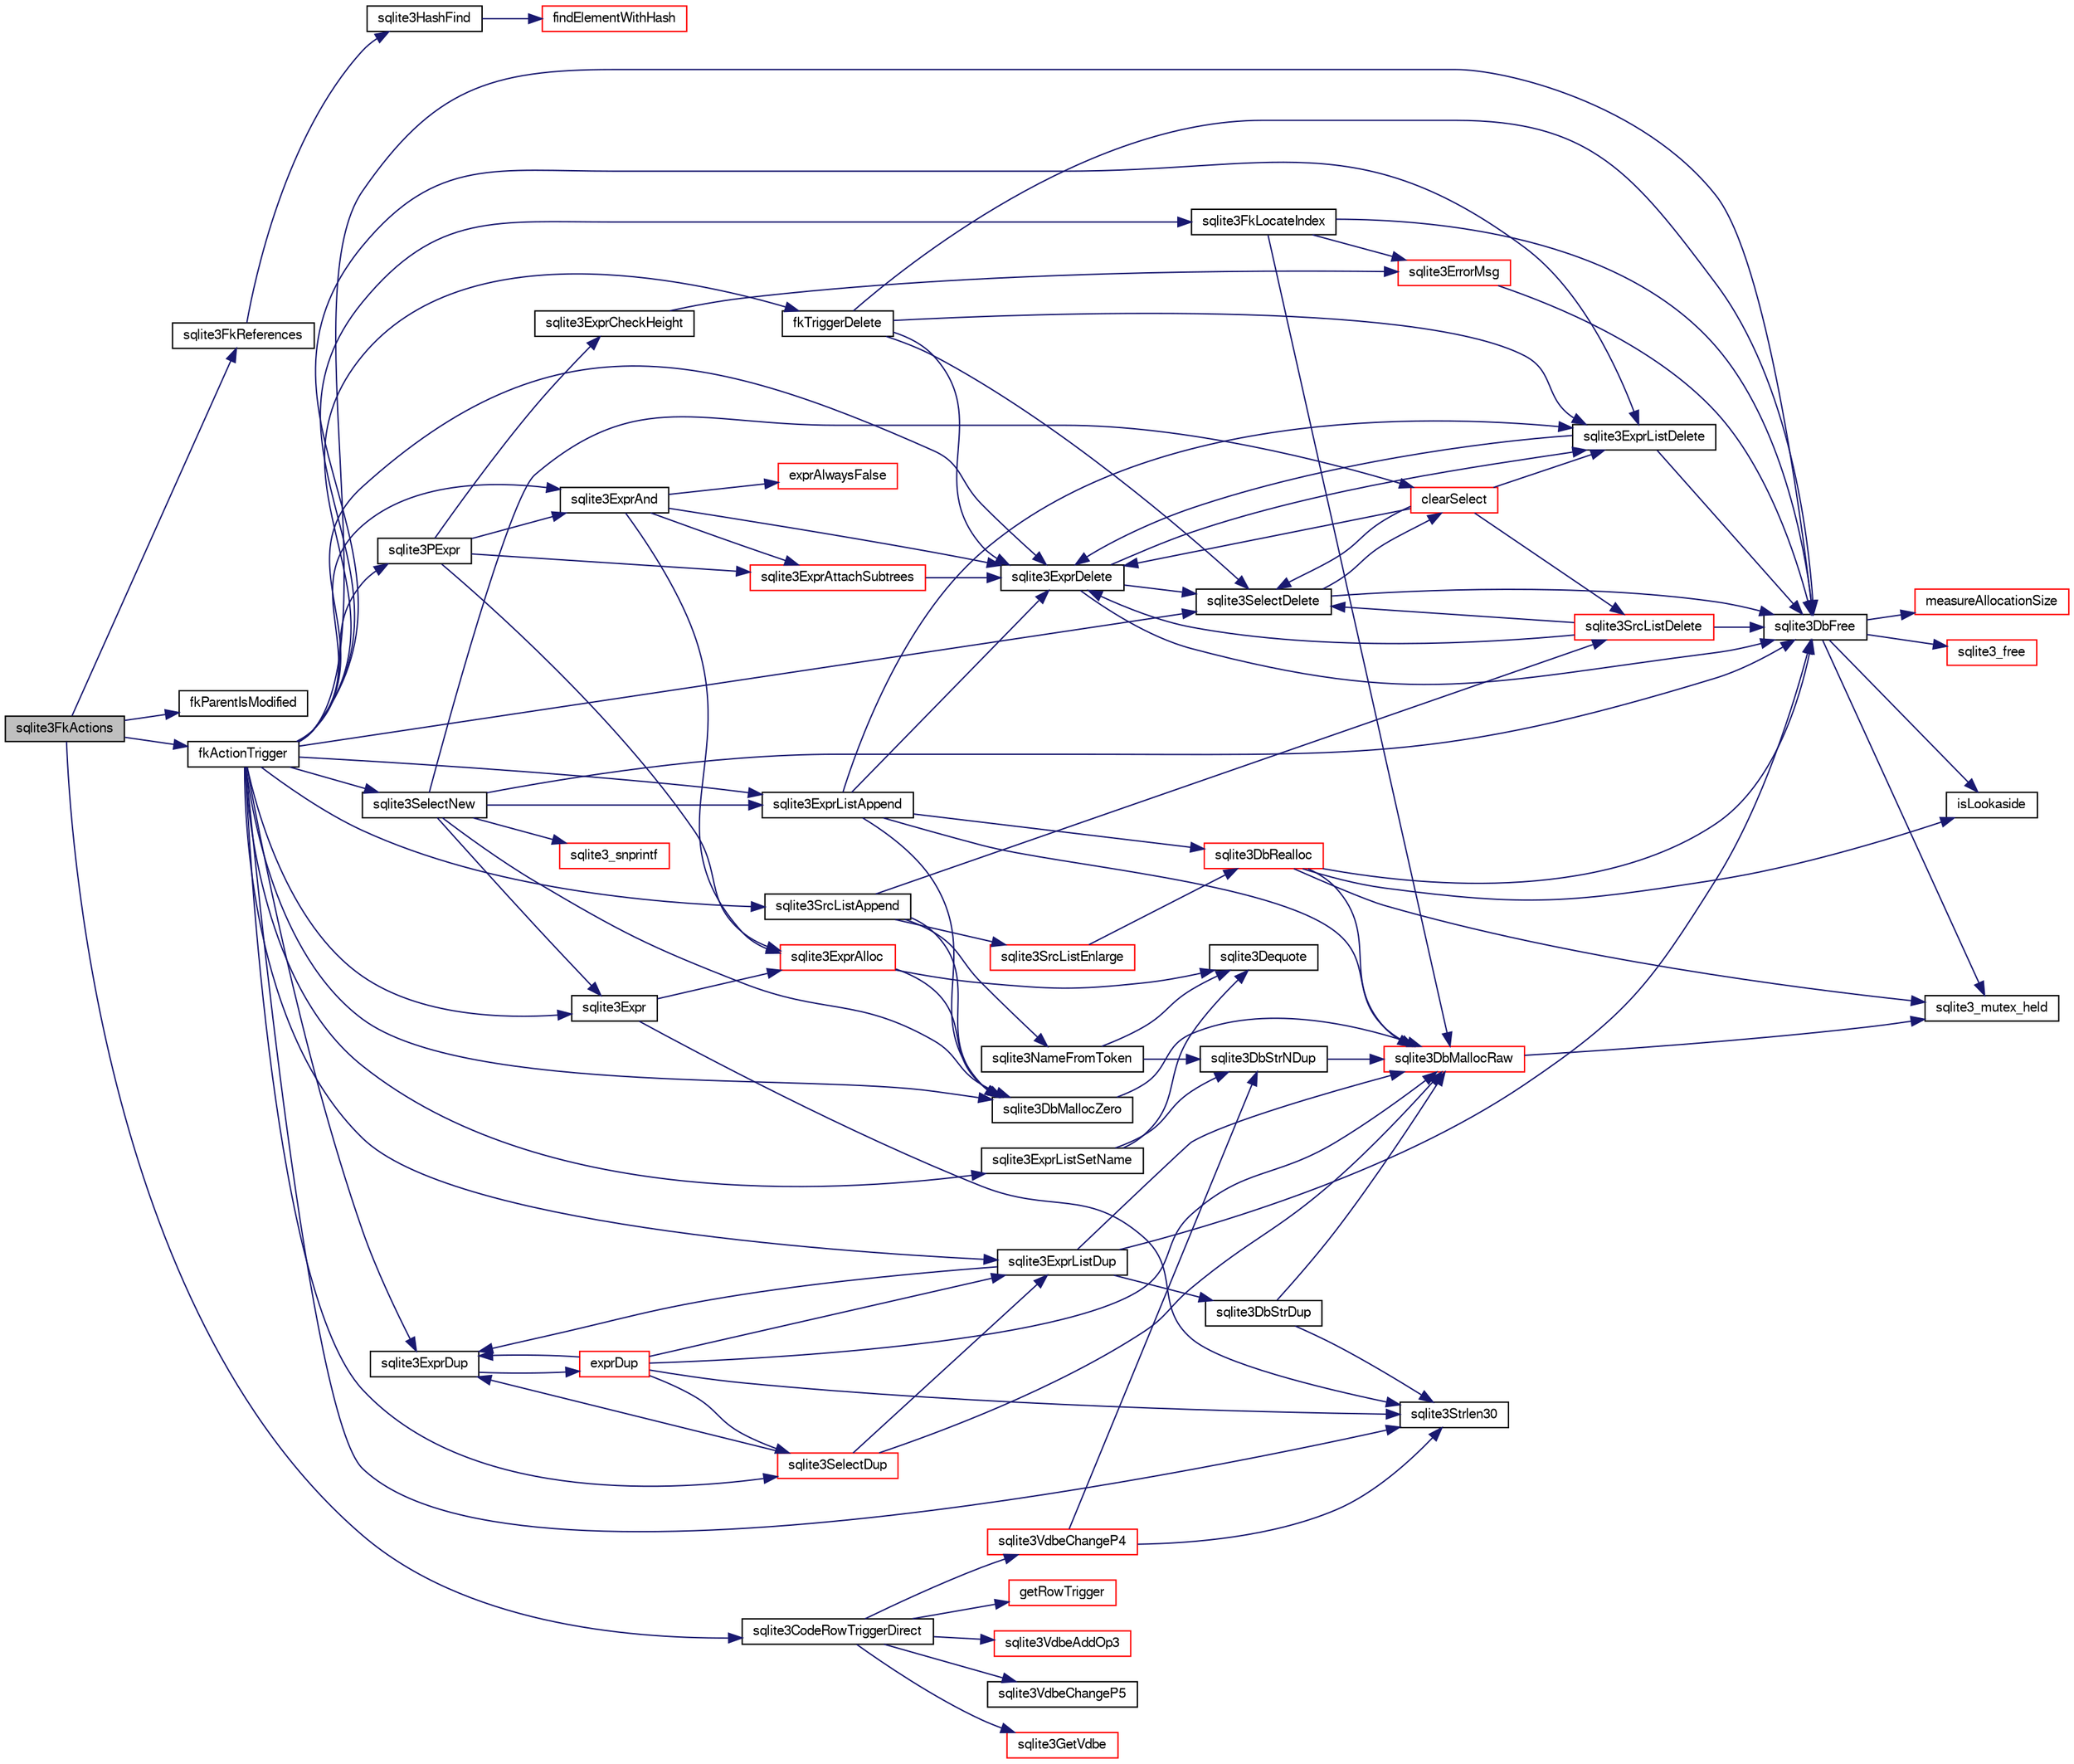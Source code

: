 digraph "sqlite3FkActions"
{
  edge [fontname="FreeSans",fontsize="10",labelfontname="FreeSans",labelfontsize="10"];
  node [fontname="FreeSans",fontsize="10",shape=record];
  rankdir="LR";
  Node543809 [label="sqlite3FkActions",height=0.2,width=0.4,color="black", fillcolor="grey75", style="filled", fontcolor="black"];
  Node543809 -> Node543810 [color="midnightblue",fontsize="10",style="solid",fontname="FreeSans"];
  Node543810 [label="sqlite3FkReferences",height=0.2,width=0.4,color="black", fillcolor="white", style="filled",URL="$sqlite3_8c.html#a2337ae2a0965bfde19e983555bb78c01"];
  Node543810 -> Node543811 [color="midnightblue",fontsize="10",style="solid",fontname="FreeSans"];
  Node543811 [label="sqlite3HashFind",height=0.2,width=0.4,color="black", fillcolor="white", style="filled",URL="$sqlite3_8c.html#a8ca124229470a66b4c9c141ded48e2aa"];
  Node543811 -> Node543812 [color="midnightblue",fontsize="10",style="solid",fontname="FreeSans"];
  Node543812 [label="findElementWithHash",height=0.2,width=0.4,color="red", fillcolor="white", style="filled",URL="$sqlite3_8c.html#a75c0f574fa5d51702434c6e980d57d7f"];
  Node543809 -> Node543814 [color="midnightblue",fontsize="10",style="solid",fontname="FreeSans"];
  Node543814 [label="fkParentIsModified",height=0.2,width=0.4,color="black", fillcolor="white", style="filled",URL="$sqlite3_8c.html#a617847af56de23df1892acc5f05c9199"];
  Node543809 -> Node543815 [color="midnightblue",fontsize="10",style="solid",fontname="FreeSans"];
  Node543815 [label="fkActionTrigger",height=0.2,width=0.4,color="black", fillcolor="white", style="filled",URL="$sqlite3_8c.html#a45d66e3277860bacad58eb6296680c8e"];
  Node543815 -> Node543816 [color="midnightblue",fontsize="10",style="solid",fontname="FreeSans"];
  Node543816 [label="sqlite3FkLocateIndex",height=0.2,width=0.4,color="black", fillcolor="white", style="filled",URL="$sqlite3_8c.html#abe3a42875c65453c342b8dc66701d441"];
  Node543816 -> Node543817 [color="midnightblue",fontsize="10",style="solid",fontname="FreeSans"];
  Node543817 [label="sqlite3DbMallocRaw",height=0.2,width=0.4,color="red", fillcolor="white", style="filled",URL="$sqlite3_8c.html#abbe8be0cf7175e11ddc3e2218fad924e"];
  Node543817 -> Node543818 [color="midnightblue",fontsize="10",style="solid",fontname="FreeSans"];
  Node543818 [label="sqlite3_mutex_held",height=0.2,width=0.4,color="black", fillcolor="white", style="filled",URL="$sqlite3_8c.html#acf77da68932b6bc163c5e68547ecc3e7"];
  Node543816 -> Node543829 [color="midnightblue",fontsize="10",style="solid",fontname="FreeSans"];
  Node543829 [label="sqlite3ErrorMsg",height=0.2,width=0.4,color="red", fillcolor="white", style="filled",URL="$sqlite3_8c.html#aee2798e173651adae0f9c85469f3457d"];
  Node543829 -> Node543838 [color="midnightblue",fontsize="10",style="solid",fontname="FreeSans"];
  Node543838 [label="sqlite3DbFree",height=0.2,width=0.4,color="black", fillcolor="white", style="filled",URL="$sqlite3_8c.html#ac70ab821a6607b4a1b909582dc37a069"];
  Node543838 -> Node543818 [color="midnightblue",fontsize="10",style="solid",fontname="FreeSans"];
  Node543838 -> Node543839 [color="midnightblue",fontsize="10",style="solid",fontname="FreeSans"];
  Node543839 [label="measureAllocationSize",height=0.2,width=0.4,color="red", fillcolor="white", style="filled",URL="$sqlite3_8c.html#a45731e644a22fdb756e2b6337224217a"];
  Node543838 -> Node543841 [color="midnightblue",fontsize="10",style="solid",fontname="FreeSans"];
  Node543841 [label="isLookaside",height=0.2,width=0.4,color="black", fillcolor="white", style="filled",URL="$sqlite3_8c.html#a770fa05ff9717b75e16f4d968a77b897"];
  Node543838 -> Node543842 [color="midnightblue",fontsize="10",style="solid",fontname="FreeSans"];
  Node543842 [label="sqlite3_free",height=0.2,width=0.4,color="red", fillcolor="white", style="filled",URL="$sqlite3_8c.html#a6552349e36a8a691af5487999ab09519"];
  Node543816 -> Node543838 [color="midnightblue",fontsize="10",style="solid",fontname="FreeSans"];
  Node543815 -> Node543906 [color="midnightblue",fontsize="10",style="solid",fontname="FreeSans"];
  Node543906 [label="sqlite3Strlen30",height=0.2,width=0.4,color="black", fillcolor="white", style="filled",URL="$sqlite3_8c.html#a3dcd80ba41f1a308193dee74857b62a7"];
  Node543815 -> Node544100 [color="midnightblue",fontsize="10",style="solid",fontname="FreeSans"];
  Node544100 [label="sqlite3PExpr",height=0.2,width=0.4,color="black", fillcolor="white", style="filled",URL="$sqlite3_8c.html#a56670a96a4ad8449466fea3449f71c57"];
  Node544100 -> Node544101 [color="midnightblue",fontsize="10",style="solid",fontname="FreeSans"];
  Node544101 [label="sqlite3ExprAnd",height=0.2,width=0.4,color="black", fillcolor="white", style="filled",URL="$sqlite3_8c.html#adb7ce3f2fe4bc4cb22dbb82aed2b6c32"];
  Node544101 -> Node544102 [color="midnightblue",fontsize="10",style="solid",fontname="FreeSans"];
  Node544102 [label="exprAlwaysFalse",height=0.2,width=0.4,color="red", fillcolor="white", style="filled",URL="$sqlite3_8c.html#aa72440ec8db7b30f945e8f50ad9a4eba"];
  Node544101 -> Node544106 [color="midnightblue",fontsize="10",style="solid",fontname="FreeSans"];
  Node544106 [label="sqlite3ExprDelete",height=0.2,width=0.4,color="black", fillcolor="white", style="filled",URL="$sqlite3_8c.html#ae4e21ab5918e0428fbaa9e615dceb309"];
  Node544106 -> Node543838 [color="midnightblue",fontsize="10",style="solid",fontname="FreeSans"];
  Node544106 -> Node544107 [color="midnightblue",fontsize="10",style="solid",fontname="FreeSans"];
  Node544107 [label="sqlite3SelectDelete",height=0.2,width=0.4,color="black", fillcolor="white", style="filled",URL="$sqlite3_8c.html#a0f56959f0acac85496744f0d068854a0"];
  Node544107 -> Node544108 [color="midnightblue",fontsize="10",style="solid",fontname="FreeSans"];
  Node544108 [label="clearSelect",height=0.2,width=0.4,color="red", fillcolor="white", style="filled",URL="$sqlite3_8c.html#ac083bac4f2f02c26aa02fc24ca8c2dd9"];
  Node544108 -> Node544109 [color="midnightblue",fontsize="10",style="solid",fontname="FreeSans"];
  Node544109 [label="sqlite3ExprListDelete",height=0.2,width=0.4,color="black", fillcolor="white", style="filled",URL="$sqlite3_8c.html#ae9cd46eac81e86a04ed8c09b99fc3c10"];
  Node544109 -> Node544106 [color="midnightblue",fontsize="10",style="solid",fontname="FreeSans"];
  Node544109 -> Node543838 [color="midnightblue",fontsize="10",style="solid",fontname="FreeSans"];
  Node544108 -> Node544110 [color="midnightblue",fontsize="10",style="solid",fontname="FreeSans"];
  Node544110 [label="sqlite3SrcListDelete",height=0.2,width=0.4,color="red", fillcolor="white", style="filled",URL="$sqlite3_8c.html#acc250a3e5e7fd8889a16a9f28e3e7312"];
  Node544110 -> Node543838 [color="midnightblue",fontsize="10",style="solid",fontname="FreeSans"];
  Node544110 -> Node544107 [color="midnightblue",fontsize="10",style="solid",fontname="FreeSans"];
  Node544110 -> Node544106 [color="midnightblue",fontsize="10",style="solid",fontname="FreeSans"];
  Node544108 -> Node544106 [color="midnightblue",fontsize="10",style="solid",fontname="FreeSans"];
  Node544108 -> Node544107 [color="midnightblue",fontsize="10",style="solid",fontname="FreeSans"];
  Node544107 -> Node543838 [color="midnightblue",fontsize="10",style="solid",fontname="FreeSans"];
  Node544106 -> Node544109 [color="midnightblue",fontsize="10",style="solid",fontname="FreeSans"];
  Node544101 -> Node544772 [color="midnightblue",fontsize="10",style="solid",fontname="FreeSans"];
  Node544772 [label="sqlite3ExprAlloc",height=0.2,width=0.4,color="red", fillcolor="white", style="filled",URL="$sqlite3_8c.html#a7f1c54604acd48617bd41d26f5db776d"];
  Node544772 -> Node544032 [color="midnightblue",fontsize="10",style="solid",fontname="FreeSans"];
  Node544032 [label="sqlite3DbMallocZero",height=0.2,width=0.4,color="black", fillcolor="white", style="filled",URL="$sqlite3_8c.html#a49cfebac9d6067a03442c92af73f33e4"];
  Node544032 -> Node543817 [color="midnightblue",fontsize="10",style="solid",fontname="FreeSans"];
  Node544772 -> Node544086 [color="midnightblue",fontsize="10",style="solid",fontname="FreeSans"];
  Node544086 [label="sqlite3Dequote",height=0.2,width=0.4,color="black", fillcolor="white", style="filled",URL="$sqlite3_8c.html#a7b0ccb71d60de662cbb09755454dee5d"];
  Node544101 -> Node544773 [color="midnightblue",fontsize="10",style="solid",fontname="FreeSans"];
  Node544773 [label="sqlite3ExprAttachSubtrees",height=0.2,width=0.4,color="red", fillcolor="white", style="filled",URL="$sqlite3_8c.html#a74aac72e6029e25c0d4505a4cc4020c6"];
  Node544773 -> Node544106 [color="midnightblue",fontsize="10",style="solid",fontname="FreeSans"];
  Node544100 -> Node544772 [color="midnightblue",fontsize="10",style="solid",fontname="FreeSans"];
  Node544100 -> Node544773 [color="midnightblue",fontsize="10",style="solid",fontname="FreeSans"];
  Node544100 -> Node544778 [color="midnightblue",fontsize="10",style="solid",fontname="FreeSans"];
  Node544778 [label="sqlite3ExprCheckHeight",height=0.2,width=0.4,color="black", fillcolor="white", style="filled",URL="$sqlite3_8c.html#ab208260635507bd7a5c58b612db514f2"];
  Node544778 -> Node543829 [color="midnightblue",fontsize="10",style="solid",fontname="FreeSans"];
  Node543815 -> Node544101 [color="midnightblue",fontsize="10",style="solid",fontname="FreeSans"];
  Node543815 -> Node544779 [color="midnightblue",fontsize="10",style="solid",fontname="FreeSans"];
  Node544779 [label="sqlite3ExprDup",height=0.2,width=0.4,color="black", fillcolor="white", style="filled",URL="$sqlite3_8c.html#a509095508224c9f99698d86205234209"];
  Node544779 -> Node544780 [color="midnightblue",fontsize="10",style="solid",fontname="FreeSans"];
  Node544780 [label="exprDup",height=0.2,width=0.4,color="red", fillcolor="white", style="filled",URL="$sqlite3_8c.html#a89f473c64253ae0a76749f543466a05a"];
  Node544780 -> Node543817 [color="midnightblue",fontsize="10",style="solid",fontname="FreeSans"];
  Node544780 -> Node543906 [color="midnightblue",fontsize="10",style="solid",fontname="FreeSans"];
  Node544780 -> Node544785 [color="midnightblue",fontsize="10",style="solid",fontname="FreeSans"];
  Node544785 [label="sqlite3SelectDup",height=0.2,width=0.4,color="red", fillcolor="white", style="filled",URL="$sqlite3_8c.html#af8a7f75590dced000c27784d90b57b87"];
  Node544785 -> Node543817 [color="midnightblue",fontsize="10",style="solid",fontname="FreeSans"];
  Node544785 -> Node544786 [color="midnightblue",fontsize="10",style="solid",fontname="FreeSans"];
  Node544786 [label="sqlite3ExprListDup",height=0.2,width=0.4,color="black", fillcolor="white", style="filled",URL="$sqlite3_8c.html#abfb0903f2fc516fcceec37b3489d528c"];
  Node544786 -> Node543817 [color="midnightblue",fontsize="10",style="solid",fontname="FreeSans"];
  Node544786 -> Node543838 [color="midnightblue",fontsize="10",style="solid",fontname="FreeSans"];
  Node544786 -> Node544779 [color="midnightblue",fontsize="10",style="solid",fontname="FreeSans"];
  Node544786 -> Node544470 [color="midnightblue",fontsize="10",style="solid",fontname="FreeSans"];
  Node544470 [label="sqlite3DbStrDup",height=0.2,width=0.4,color="black", fillcolor="white", style="filled",URL="$sqlite3_8c.html#a0ec4772ee6de7316ecd1e6cabb1beeef"];
  Node544470 -> Node543906 [color="midnightblue",fontsize="10",style="solid",fontname="FreeSans"];
  Node544470 -> Node543817 [color="midnightblue",fontsize="10",style="solid",fontname="FreeSans"];
  Node544785 -> Node544779 [color="midnightblue",fontsize="10",style="solid",fontname="FreeSans"];
  Node544780 -> Node544786 [color="midnightblue",fontsize="10",style="solid",fontname="FreeSans"];
  Node544780 -> Node544779 [color="midnightblue",fontsize="10",style="solid",fontname="FreeSans"];
  Node543815 -> Node544790 [color="midnightblue",fontsize="10",style="solid",fontname="FreeSans"];
  Node544790 [label="sqlite3ExprListAppend",height=0.2,width=0.4,color="black", fillcolor="white", style="filled",URL="$sqlite3_8c.html#a2c227f0b97e0e31b120c702fae2b7409"];
  Node544790 -> Node544032 [color="midnightblue",fontsize="10",style="solid",fontname="FreeSans"];
  Node544790 -> Node543817 [color="midnightblue",fontsize="10",style="solid",fontname="FreeSans"];
  Node544790 -> Node543843 [color="midnightblue",fontsize="10",style="solid",fontname="FreeSans"];
  Node543843 [label="sqlite3DbRealloc",height=0.2,width=0.4,color="red", fillcolor="white", style="filled",URL="$sqlite3_8c.html#ae028f4902a9d29bcaf310ff289ee87dc"];
  Node543843 -> Node543818 [color="midnightblue",fontsize="10",style="solid",fontname="FreeSans"];
  Node543843 -> Node543817 [color="midnightblue",fontsize="10",style="solid",fontname="FreeSans"];
  Node543843 -> Node543841 [color="midnightblue",fontsize="10",style="solid",fontname="FreeSans"];
  Node543843 -> Node543838 [color="midnightblue",fontsize="10",style="solid",fontname="FreeSans"];
  Node544790 -> Node544106 [color="midnightblue",fontsize="10",style="solid",fontname="FreeSans"];
  Node544790 -> Node544109 [color="midnightblue",fontsize="10",style="solid",fontname="FreeSans"];
  Node543815 -> Node544791 [color="midnightblue",fontsize="10",style="solid",fontname="FreeSans"];
  Node544791 [label="sqlite3ExprListSetName",height=0.2,width=0.4,color="black", fillcolor="white", style="filled",URL="$sqlite3_8c.html#a50e95ce8909436164a691852ec107b2b"];
  Node544791 -> Node544085 [color="midnightblue",fontsize="10",style="solid",fontname="FreeSans"];
  Node544085 [label="sqlite3DbStrNDup",height=0.2,width=0.4,color="black", fillcolor="white", style="filled",URL="$sqlite3_8c.html#a48e8c757f70cba60fe83ce00ad8de713"];
  Node544085 -> Node543817 [color="midnightblue",fontsize="10",style="solid",fontname="FreeSans"];
  Node544791 -> Node544086 [color="midnightblue",fontsize="10",style="solid",fontname="FreeSans"];
  Node543815 -> Node543838 [color="midnightblue",fontsize="10",style="solid",fontname="FreeSans"];
  Node543815 -> Node544792 [color="midnightblue",fontsize="10",style="solid",fontname="FreeSans"];
  Node544792 [label="sqlite3Expr",height=0.2,width=0.4,color="black", fillcolor="white", style="filled",URL="$sqlite3_8c.html#a790d28ff2bd0d13725c692e0c4ed7105"];
  Node544792 -> Node543906 [color="midnightblue",fontsize="10",style="solid",fontname="FreeSans"];
  Node544792 -> Node544772 [color="midnightblue",fontsize="10",style="solid",fontname="FreeSans"];
  Node543815 -> Node544793 [color="midnightblue",fontsize="10",style="solid",fontname="FreeSans"];
  Node544793 [label="sqlite3SelectNew",height=0.2,width=0.4,color="black", fillcolor="white", style="filled",URL="$sqlite3_8c.html#af637faf2f42e6ac5b93c317ed350252c"];
  Node544793 -> Node544032 [color="midnightblue",fontsize="10",style="solid",fontname="FreeSans"];
  Node544793 -> Node544790 [color="midnightblue",fontsize="10",style="solid",fontname="FreeSans"];
  Node544793 -> Node544792 [color="midnightblue",fontsize="10",style="solid",fontname="FreeSans"];
  Node544793 -> Node544108 [color="midnightblue",fontsize="10",style="solid",fontname="FreeSans"];
  Node544793 -> Node543838 [color="midnightblue",fontsize="10",style="solid",fontname="FreeSans"];
  Node544793 -> Node543930 [color="midnightblue",fontsize="10",style="solid",fontname="FreeSans"];
  Node543930 [label="sqlite3_snprintf",height=0.2,width=0.4,color="red", fillcolor="white", style="filled",URL="$sqlite3_8c.html#aa2695a752e971577f5784122f2013c40"];
  Node543815 -> Node544794 [color="midnightblue",fontsize="10",style="solid",fontname="FreeSans"];
  Node544794 [label="sqlite3SrcListAppend",height=0.2,width=0.4,color="black", fillcolor="white", style="filled",URL="$sqlite3_8c.html#a2d72a77bc508ef9a3e4a7f9af34d4fce"];
  Node544794 -> Node544032 [color="midnightblue",fontsize="10",style="solid",fontname="FreeSans"];
  Node544794 -> Node544795 [color="midnightblue",fontsize="10",style="solid",fontname="FreeSans"];
  Node544795 [label="sqlite3SrcListEnlarge",height=0.2,width=0.4,color="red", fillcolor="white", style="filled",URL="$sqlite3_8c.html#aac45cc6a2a4e23a49a88ff54b09b5a2b"];
  Node544795 -> Node543843 [color="midnightblue",fontsize="10",style="solid",fontname="FreeSans"];
  Node544794 -> Node544110 [color="midnightblue",fontsize="10",style="solid",fontname="FreeSans"];
  Node544794 -> Node544796 [color="midnightblue",fontsize="10",style="solid",fontname="FreeSans"];
  Node544796 [label="sqlite3NameFromToken",height=0.2,width=0.4,color="black", fillcolor="white", style="filled",URL="$sqlite3_8c.html#a6ba4248ee912d7f5a7a898c5ae46e808"];
  Node544796 -> Node544085 [color="midnightblue",fontsize="10",style="solid",fontname="FreeSans"];
  Node544796 -> Node544086 [color="midnightblue",fontsize="10",style="solid",fontname="FreeSans"];
  Node543815 -> Node544032 [color="midnightblue",fontsize="10",style="solid",fontname="FreeSans"];
  Node543815 -> Node544786 [color="midnightblue",fontsize="10",style="solid",fontname="FreeSans"];
  Node543815 -> Node544785 [color="midnightblue",fontsize="10",style="solid",fontname="FreeSans"];
  Node543815 -> Node544106 [color="midnightblue",fontsize="10",style="solid",fontname="FreeSans"];
  Node543815 -> Node544109 [color="midnightblue",fontsize="10",style="solid",fontname="FreeSans"];
  Node543815 -> Node544107 [color="midnightblue",fontsize="10",style="solid",fontname="FreeSans"];
  Node543815 -> Node544769 [color="midnightblue",fontsize="10",style="solid",fontname="FreeSans"];
  Node544769 [label="fkTriggerDelete",height=0.2,width=0.4,color="black", fillcolor="white", style="filled",URL="$sqlite3_8c.html#a45e39c07b1ac453fc3ee0d8779da2cc1"];
  Node544769 -> Node544106 [color="midnightblue",fontsize="10",style="solid",fontname="FreeSans"];
  Node544769 -> Node544109 [color="midnightblue",fontsize="10",style="solid",fontname="FreeSans"];
  Node544769 -> Node544107 [color="midnightblue",fontsize="10",style="solid",fontname="FreeSans"];
  Node544769 -> Node543838 [color="midnightblue",fontsize="10",style="solid",fontname="FreeSans"];
  Node543809 -> Node544797 [color="midnightblue",fontsize="10",style="solid",fontname="FreeSans"];
  Node544797 [label="sqlite3CodeRowTriggerDirect",height=0.2,width=0.4,color="black", fillcolor="white", style="filled",URL="$sqlite3_8c.html#ad92829f9001bcf89a0299dad5a48acd4"];
  Node544797 -> Node544798 [color="midnightblue",fontsize="10",style="solid",fontname="FreeSans"];
  Node544798 [label="sqlite3GetVdbe",height=0.2,width=0.4,color="red", fillcolor="white", style="filled",URL="$sqlite3_8c.html#a76b721dcd00b0587308547594cb6c1f4"];
  Node544797 -> Node544803 [color="midnightblue",fontsize="10",style="solid",fontname="FreeSans"];
  Node544803 [label="getRowTrigger",height=0.2,width=0.4,color="red", fillcolor="white", style="filled",URL="$sqlite3_8c.html#a69626ef20b540d1a2b19cf56f3f45689"];
  Node544797 -> Node544801 [color="midnightblue",fontsize="10",style="solid",fontname="FreeSans"];
  Node544801 [label="sqlite3VdbeAddOp3",height=0.2,width=0.4,color="red", fillcolor="white", style="filled",URL="$sqlite3_8c.html#a29b4560b019211a73e1478cec7468345"];
  Node544797 -> Node544806 [color="midnightblue",fontsize="10",style="solid",fontname="FreeSans"];
  Node544806 [label="sqlite3VdbeChangeP4",height=0.2,width=0.4,color="red", fillcolor="white", style="filled",URL="$sqlite3_8c.html#add0d891a062d044a0c7e6fc072702830"];
  Node544806 -> Node543906 [color="midnightblue",fontsize="10",style="solid",fontname="FreeSans"];
  Node544806 -> Node544085 [color="midnightblue",fontsize="10",style="solid",fontname="FreeSans"];
  Node544797 -> Node544919 [color="midnightblue",fontsize="10",style="solid",fontname="FreeSans"];
  Node544919 [label="sqlite3VdbeChangeP5",height=0.2,width=0.4,color="black", fillcolor="white", style="filled",URL="$sqlite3_8c.html#a4dde2e4087eda945511b05d667050740"];
}
